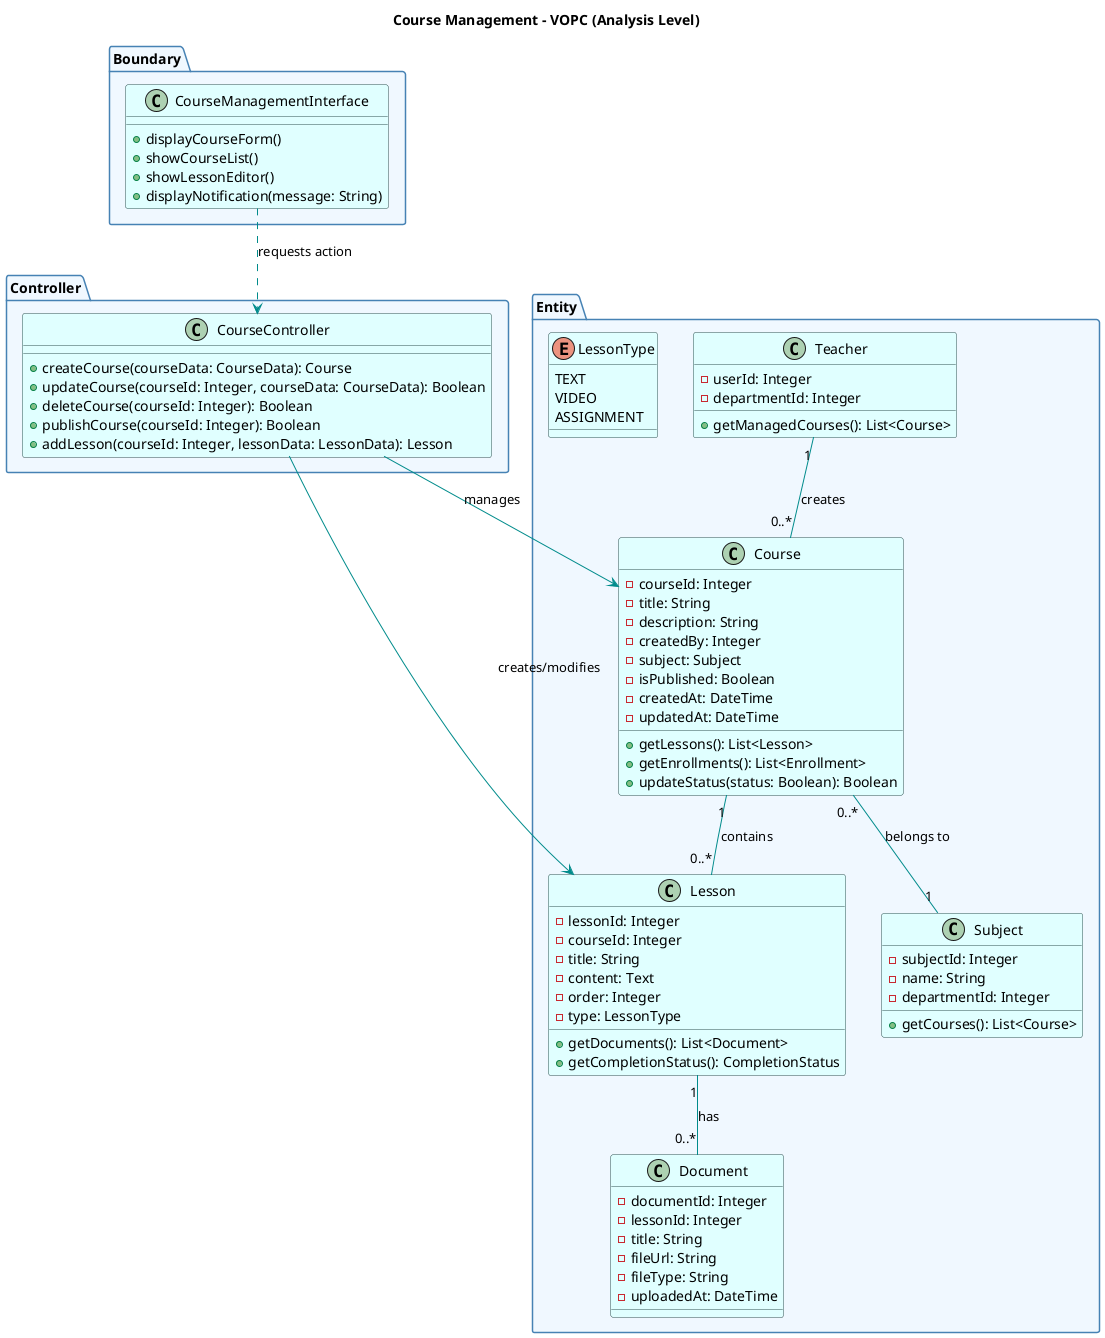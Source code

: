 @startuml
title Course Management - VOPC (Analysis Level)

skinparam class {
  BackgroundColor LightCyan
  ArrowColor DarkCyan
  BorderColor DarkSlateGray
}

skinparam package {
  BackgroundColor AliceBlue
  BorderColor SteelBlue
}

package "Boundary" {
  class "CourseManagementInterface" as CMI {
    + displayCourseForm()
    + showCourseList()
    + showLessonEditor()
    + displayNotification(message: String)
  }
}

package "Controller" {
  class "CourseController" as CC {
    + createCourse(courseData: CourseData): Course
    + updateCourse(courseId: Integer, courseData: CourseData): Boolean
    + deleteCourse(courseId: Integer): Boolean
    + publishCourse(courseId: Integer): Boolean
    + addLesson(courseId: Integer, lessonData: LessonData): Lesson
  }
}

package "Entity" {
  class "Course" as C {
    - courseId: Integer
    - title: String
    - description: String
    - createdBy: Integer
    - subject: Subject
    - isPublished: Boolean
    - createdAt: DateTime
    - updatedAt: DateTime
    + getLessons(): List<Lesson>
    + getEnrollments(): List<Enrollment>
    + updateStatus(status: Boolean): Boolean
  }
  
  class "Lesson" as L {
    - lessonId: Integer
    - courseId: Integer
    - title: String
    - content: Text
    - order: Integer
    - type: LessonType
    + getDocuments(): List<Document>
    + getCompletionStatus(): CompletionStatus
  }
  
  class "Document" as D {
    - documentId: Integer
    - lessonId: Integer
    - title: String
    - fileUrl: String
    - fileType: String
    - uploadedAt: DateTime
  }
  
  class "Subject" as S {
    - subjectId: Integer
    - name: String
    - departmentId: Integer
    + getCourses(): List<Course>
  }
  
  class "Teacher" as T {
    - userId: Integer
    - departmentId: Integer
    + getManagedCourses(): List<Course>
  }
  
  enum "LessonType" as LT {
    TEXT
    VIDEO
    ASSIGNMENT
  }
}

' Relationships
CMI ..> CC : requests action
CC --> C : manages
CC --> L : creates/modifies
T "1" -- "0..*" C : creates
C "1" -- "0..*" L : contains
L "1" -- "0..*" D : has
C "0..*" -- "1" S : belongs to

@enduml 